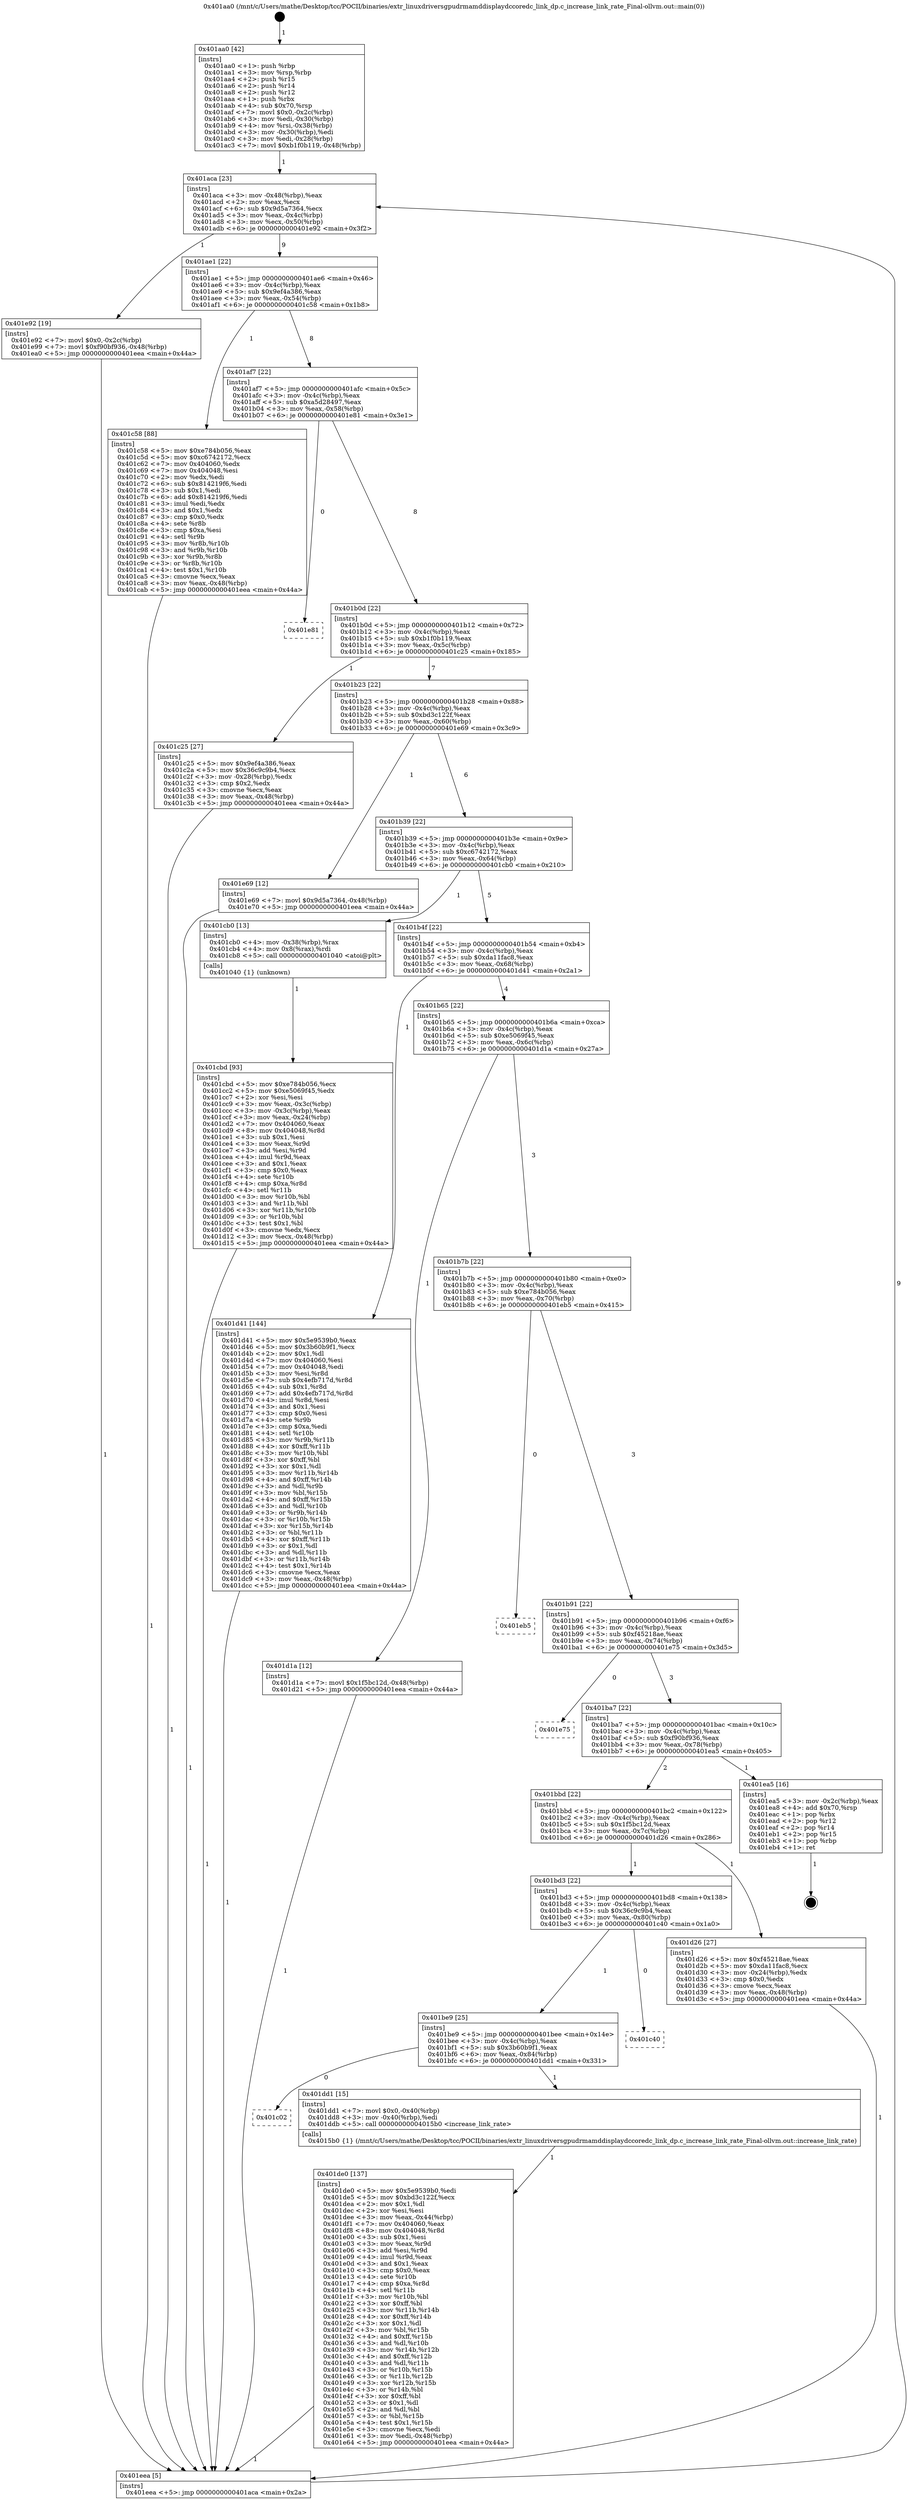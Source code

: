 digraph "0x401aa0" {
  label = "0x401aa0 (/mnt/c/Users/mathe/Desktop/tcc/POCII/binaries/extr_linuxdriversgpudrmamddisplaydccoredc_link_dp.c_increase_link_rate_Final-ollvm.out::main(0))"
  labelloc = "t"
  node[shape=record]

  Entry [label="",width=0.3,height=0.3,shape=circle,fillcolor=black,style=filled]
  "0x401aca" [label="{
     0x401aca [23]\l
     | [instrs]\l
     &nbsp;&nbsp;0x401aca \<+3\>: mov -0x48(%rbp),%eax\l
     &nbsp;&nbsp;0x401acd \<+2\>: mov %eax,%ecx\l
     &nbsp;&nbsp;0x401acf \<+6\>: sub $0x9d5a7364,%ecx\l
     &nbsp;&nbsp;0x401ad5 \<+3\>: mov %eax,-0x4c(%rbp)\l
     &nbsp;&nbsp;0x401ad8 \<+3\>: mov %ecx,-0x50(%rbp)\l
     &nbsp;&nbsp;0x401adb \<+6\>: je 0000000000401e92 \<main+0x3f2\>\l
  }"]
  "0x401e92" [label="{
     0x401e92 [19]\l
     | [instrs]\l
     &nbsp;&nbsp;0x401e92 \<+7\>: movl $0x0,-0x2c(%rbp)\l
     &nbsp;&nbsp;0x401e99 \<+7\>: movl $0xf90bf936,-0x48(%rbp)\l
     &nbsp;&nbsp;0x401ea0 \<+5\>: jmp 0000000000401eea \<main+0x44a\>\l
  }"]
  "0x401ae1" [label="{
     0x401ae1 [22]\l
     | [instrs]\l
     &nbsp;&nbsp;0x401ae1 \<+5\>: jmp 0000000000401ae6 \<main+0x46\>\l
     &nbsp;&nbsp;0x401ae6 \<+3\>: mov -0x4c(%rbp),%eax\l
     &nbsp;&nbsp;0x401ae9 \<+5\>: sub $0x9ef4a386,%eax\l
     &nbsp;&nbsp;0x401aee \<+3\>: mov %eax,-0x54(%rbp)\l
     &nbsp;&nbsp;0x401af1 \<+6\>: je 0000000000401c58 \<main+0x1b8\>\l
  }"]
  Exit [label="",width=0.3,height=0.3,shape=circle,fillcolor=black,style=filled,peripheries=2]
  "0x401c58" [label="{
     0x401c58 [88]\l
     | [instrs]\l
     &nbsp;&nbsp;0x401c58 \<+5\>: mov $0xe784b056,%eax\l
     &nbsp;&nbsp;0x401c5d \<+5\>: mov $0xc6742172,%ecx\l
     &nbsp;&nbsp;0x401c62 \<+7\>: mov 0x404060,%edx\l
     &nbsp;&nbsp;0x401c69 \<+7\>: mov 0x404048,%esi\l
     &nbsp;&nbsp;0x401c70 \<+2\>: mov %edx,%edi\l
     &nbsp;&nbsp;0x401c72 \<+6\>: sub $0x814219f6,%edi\l
     &nbsp;&nbsp;0x401c78 \<+3\>: sub $0x1,%edi\l
     &nbsp;&nbsp;0x401c7b \<+6\>: add $0x814219f6,%edi\l
     &nbsp;&nbsp;0x401c81 \<+3\>: imul %edi,%edx\l
     &nbsp;&nbsp;0x401c84 \<+3\>: and $0x1,%edx\l
     &nbsp;&nbsp;0x401c87 \<+3\>: cmp $0x0,%edx\l
     &nbsp;&nbsp;0x401c8a \<+4\>: sete %r8b\l
     &nbsp;&nbsp;0x401c8e \<+3\>: cmp $0xa,%esi\l
     &nbsp;&nbsp;0x401c91 \<+4\>: setl %r9b\l
     &nbsp;&nbsp;0x401c95 \<+3\>: mov %r8b,%r10b\l
     &nbsp;&nbsp;0x401c98 \<+3\>: and %r9b,%r10b\l
     &nbsp;&nbsp;0x401c9b \<+3\>: xor %r9b,%r8b\l
     &nbsp;&nbsp;0x401c9e \<+3\>: or %r8b,%r10b\l
     &nbsp;&nbsp;0x401ca1 \<+4\>: test $0x1,%r10b\l
     &nbsp;&nbsp;0x401ca5 \<+3\>: cmovne %ecx,%eax\l
     &nbsp;&nbsp;0x401ca8 \<+3\>: mov %eax,-0x48(%rbp)\l
     &nbsp;&nbsp;0x401cab \<+5\>: jmp 0000000000401eea \<main+0x44a\>\l
  }"]
  "0x401af7" [label="{
     0x401af7 [22]\l
     | [instrs]\l
     &nbsp;&nbsp;0x401af7 \<+5\>: jmp 0000000000401afc \<main+0x5c\>\l
     &nbsp;&nbsp;0x401afc \<+3\>: mov -0x4c(%rbp),%eax\l
     &nbsp;&nbsp;0x401aff \<+5\>: sub $0xa5d28497,%eax\l
     &nbsp;&nbsp;0x401b04 \<+3\>: mov %eax,-0x58(%rbp)\l
     &nbsp;&nbsp;0x401b07 \<+6\>: je 0000000000401e81 \<main+0x3e1\>\l
  }"]
  "0x401de0" [label="{
     0x401de0 [137]\l
     | [instrs]\l
     &nbsp;&nbsp;0x401de0 \<+5\>: mov $0x5e9539b0,%edi\l
     &nbsp;&nbsp;0x401de5 \<+5\>: mov $0xbd3c122f,%ecx\l
     &nbsp;&nbsp;0x401dea \<+2\>: mov $0x1,%dl\l
     &nbsp;&nbsp;0x401dec \<+2\>: xor %esi,%esi\l
     &nbsp;&nbsp;0x401dee \<+3\>: mov %eax,-0x44(%rbp)\l
     &nbsp;&nbsp;0x401df1 \<+7\>: mov 0x404060,%eax\l
     &nbsp;&nbsp;0x401df8 \<+8\>: mov 0x404048,%r8d\l
     &nbsp;&nbsp;0x401e00 \<+3\>: sub $0x1,%esi\l
     &nbsp;&nbsp;0x401e03 \<+3\>: mov %eax,%r9d\l
     &nbsp;&nbsp;0x401e06 \<+3\>: add %esi,%r9d\l
     &nbsp;&nbsp;0x401e09 \<+4\>: imul %r9d,%eax\l
     &nbsp;&nbsp;0x401e0d \<+3\>: and $0x1,%eax\l
     &nbsp;&nbsp;0x401e10 \<+3\>: cmp $0x0,%eax\l
     &nbsp;&nbsp;0x401e13 \<+4\>: sete %r10b\l
     &nbsp;&nbsp;0x401e17 \<+4\>: cmp $0xa,%r8d\l
     &nbsp;&nbsp;0x401e1b \<+4\>: setl %r11b\l
     &nbsp;&nbsp;0x401e1f \<+3\>: mov %r10b,%bl\l
     &nbsp;&nbsp;0x401e22 \<+3\>: xor $0xff,%bl\l
     &nbsp;&nbsp;0x401e25 \<+3\>: mov %r11b,%r14b\l
     &nbsp;&nbsp;0x401e28 \<+4\>: xor $0xff,%r14b\l
     &nbsp;&nbsp;0x401e2c \<+3\>: xor $0x1,%dl\l
     &nbsp;&nbsp;0x401e2f \<+3\>: mov %bl,%r15b\l
     &nbsp;&nbsp;0x401e32 \<+4\>: and $0xff,%r15b\l
     &nbsp;&nbsp;0x401e36 \<+3\>: and %dl,%r10b\l
     &nbsp;&nbsp;0x401e39 \<+3\>: mov %r14b,%r12b\l
     &nbsp;&nbsp;0x401e3c \<+4\>: and $0xff,%r12b\l
     &nbsp;&nbsp;0x401e40 \<+3\>: and %dl,%r11b\l
     &nbsp;&nbsp;0x401e43 \<+3\>: or %r10b,%r15b\l
     &nbsp;&nbsp;0x401e46 \<+3\>: or %r11b,%r12b\l
     &nbsp;&nbsp;0x401e49 \<+3\>: xor %r12b,%r15b\l
     &nbsp;&nbsp;0x401e4c \<+3\>: or %r14b,%bl\l
     &nbsp;&nbsp;0x401e4f \<+3\>: xor $0xff,%bl\l
     &nbsp;&nbsp;0x401e52 \<+3\>: or $0x1,%dl\l
     &nbsp;&nbsp;0x401e55 \<+2\>: and %dl,%bl\l
     &nbsp;&nbsp;0x401e57 \<+3\>: or %bl,%r15b\l
     &nbsp;&nbsp;0x401e5a \<+4\>: test $0x1,%r15b\l
     &nbsp;&nbsp;0x401e5e \<+3\>: cmovne %ecx,%edi\l
     &nbsp;&nbsp;0x401e61 \<+3\>: mov %edi,-0x48(%rbp)\l
     &nbsp;&nbsp;0x401e64 \<+5\>: jmp 0000000000401eea \<main+0x44a\>\l
  }"]
  "0x401e81" [label="{
     0x401e81\l
  }", style=dashed]
  "0x401b0d" [label="{
     0x401b0d [22]\l
     | [instrs]\l
     &nbsp;&nbsp;0x401b0d \<+5\>: jmp 0000000000401b12 \<main+0x72\>\l
     &nbsp;&nbsp;0x401b12 \<+3\>: mov -0x4c(%rbp),%eax\l
     &nbsp;&nbsp;0x401b15 \<+5\>: sub $0xb1f0b119,%eax\l
     &nbsp;&nbsp;0x401b1a \<+3\>: mov %eax,-0x5c(%rbp)\l
     &nbsp;&nbsp;0x401b1d \<+6\>: je 0000000000401c25 \<main+0x185\>\l
  }"]
  "0x401c02" [label="{
     0x401c02\l
  }", style=dashed]
  "0x401c25" [label="{
     0x401c25 [27]\l
     | [instrs]\l
     &nbsp;&nbsp;0x401c25 \<+5\>: mov $0x9ef4a386,%eax\l
     &nbsp;&nbsp;0x401c2a \<+5\>: mov $0x36c9c9b4,%ecx\l
     &nbsp;&nbsp;0x401c2f \<+3\>: mov -0x28(%rbp),%edx\l
     &nbsp;&nbsp;0x401c32 \<+3\>: cmp $0x2,%edx\l
     &nbsp;&nbsp;0x401c35 \<+3\>: cmovne %ecx,%eax\l
     &nbsp;&nbsp;0x401c38 \<+3\>: mov %eax,-0x48(%rbp)\l
     &nbsp;&nbsp;0x401c3b \<+5\>: jmp 0000000000401eea \<main+0x44a\>\l
  }"]
  "0x401b23" [label="{
     0x401b23 [22]\l
     | [instrs]\l
     &nbsp;&nbsp;0x401b23 \<+5\>: jmp 0000000000401b28 \<main+0x88\>\l
     &nbsp;&nbsp;0x401b28 \<+3\>: mov -0x4c(%rbp),%eax\l
     &nbsp;&nbsp;0x401b2b \<+5\>: sub $0xbd3c122f,%eax\l
     &nbsp;&nbsp;0x401b30 \<+3\>: mov %eax,-0x60(%rbp)\l
     &nbsp;&nbsp;0x401b33 \<+6\>: je 0000000000401e69 \<main+0x3c9\>\l
  }"]
  "0x401eea" [label="{
     0x401eea [5]\l
     | [instrs]\l
     &nbsp;&nbsp;0x401eea \<+5\>: jmp 0000000000401aca \<main+0x2a\>\l
  }"]
  "0x401aa0" [label="{
     0x401aa0 [42]\l
     | [instrs]\l
     &nbsp;&nbsp;0x401aa0 \<+1\>: push %rbp\l
     &nbsp;&nbsp;0x401aa1 \<+3\>: mov %rsp,%rbp\l
     &nbsp;&nbsp;0x401aa4 \<+2\>: push %r15\l
     &nbsp;&nbsp;0x401aa6 \<+2\>: push %r14\l
     &nbsp;&nbsp;0x401aa8 \<+2\>: push %r12\l
     &nbsp;&nbsp;0x401aaa \<+1\>: push %rbx\l
     &nbsp;&nbsp;0x401aab \<+4\>: sub $0x70,%rsp\l
     &nbsp;&nbsp;0x401aaf \<+7\>: movl $0x0,-0x2c(%rbp)\l
     &nbsp;&nbsp;0x401ab6 \<+3\>: mov %edi,-0x30(%rbp)\l
     &nbsp;&nbsp;0x401ab9 \<+4\>: mov %rsi,-0x38(%rbp)\l
     &nbsp;&nbsp;0x401abd \<+3\>: mov -0x30(%rbp),%edi\l
     &nbsp;&nbsp;0x401ac0 \<+3\>: mov %edi,-0x28(%rbp)\l
     &nbsp;&nbsp;0x401ac3 \<+7\>: movl $0xb1f0b119,-0x48(%rbp)\l
  }"]
  "0x401dd1" [label="{
     0x401dd1 [15]\l
     | [instrs]\l
     &nbsp;&nbsp;0x401dd1 \<+7\>: movl $0x0,-0x40(%rbp)\l
     &nbsp;&nbsp;0x401dd8 \<+3\>: mov -0x40(%rbp),%edi\l
     &nbsp;&nbsp;0x401ddb \<+5\>: call 00000000004015b0 \<increase_link_rate\>\l
     | [calls]\l
     &nbsp;&nbsp;0x4015b0 \{1\} (/mnt/c/Users/mathe/Desktop/tcc/POCII/binaries/extr_linuxdriversgpudrmamddisplaydccoredc_link_dp.c_increase_link_rate_Final-ollvm.out::increase_link_rate)\l
  }"]
  "0x401e69" [label="{
     0x401e69 [12]\l
     | [instrs]\l
     &nbsp;&nbsp;0x401e69 \<+7\>: movl $0x9d5a7364,-0x48(%rbp)\l
     &nbsp;&nbsp;0x401e70 \<+5\>: jmp 0000000000401eea \<main+0x44a\>\l
  }"]
  "0x401b39" [label="{
     0x401b39 [22]\l
     | [instrs]\l
     &nbsp;&nbsp;0x401b39 \<+5\>: jmp 0000000000401b3e \<main+0x9e\>\l
     &nbsp;&nbsp;0x401b3e \<+3\>: mov -0x4c(%rbp),%eax\l
     &nbsp;&nbsp;0x401b41 \<+5\>: sub $0xc6742172,%eax\l
     &nbsp;&nbsp;0x401b46 \<+3\>: mov %eax,-0x64(%rbp)\l
     &nbsp;&nbsp;0x401b49 \<+6\>: je 0000000000401cb0 \<main+0x210\>\l
  }"]
  "0x401be9" [label="{
     0x401be9 [25]\l
     | [instrs]\l
     &nbsp;&nbsp;0x401be9 \<+5\>: jmp 0000000000401bee \<main+0x14e\>\l
     &nbsp;&nbsp;0x401bee \<+3\>: mov -0x4c(%rbp),%eax\l
     &nbsp;&nbsp;0x401bf1 \<+5\>: sub $0x3b60b9f1,%eax\l
     &nbsp;&nbsp;0x401bf6 \<+6\>: mov %eax,-0x84(%rbp)\l
     &nbsp;&nbsp;0x401bfc \<+6\>: je 0000000000401dd1 \<main+0x331\>\l
  }"]
  "0x401cb0" [label="{
     0x401cb0 [13]\l
     | [instrs]\l
     &nbsp;&nbsp;0x401cb0 \<+4\>: mov -0x38(%rbp),%rax\l
     &nbsp;&nbsp;0x401cb4 \<+4\>: mov 0x8(%rax),%rdi\l
     &nbsp;&nbsp;0x401cb8 \<+5\>: call 0000000000401040 \<atoi@plt\>\l
     | [calls]\l
     &nbsp;&nbsp;0x401040 \{1\} (unknown)\l
  }"]
  "0x401b4f" [label="{
     0x401b4f [22]\l
     | [instrs]\l
     &nbsp;&nbsp;0x401b4f \<+5\>: jmp 0000000000401b54 \<main+0xb4\>\l
     &nbsp;&nbsp;0x401b54 \<+3\>: mov -0x4c(%rbp),%eax\l
     &nbsp;&nbsp;0x401b57 \<+5\>: sub $0xda11fac8,%eax\l
     &nbsp;&nbsp;0x401b5c \<+3\>: mov %eax,-0x68(%rbp)\l
     &nbsp;&nbsp;0x401b5f \<+6\>: je 0000000000401d41 \<main+0x2a1\>\l
  }"]
  "0x401cbd" [label="{
     0x401cbd [93]\l
     | [instrs]\l
     &nbsp;&nbsp;0x401cbd \<+5\>: mov $0xe784b056,%ecx\l
     &nbsp;&nbsp;0x401cc2 \<+5\>: mov $0xe5069f45,%edx\l
     &nbsp;&nbsp;0x401cc7 \<+2\>: xor %esi,%esi\l
     &nbsp;&nbsp;0x401cc9 \<+3\>: mov %eax,-0x3c(%rbp)\l
     &nbsp;&nbsp;0x401ccc \<+3\>: mov -0x3c(%rbp),%eax\l
     &nbsp;&nbsp;0x401ccf \<+3\>: mov %eax,-0x24(%rbp)\l
     &nbsp;&nbsp;0x401cd2 \<+7\>: mov 0x404060,%eax\l
     &nbsp;&nbsp;0x401cd9 \<+8\>: mov 0x404048,%r8d\l
     &nbsp;&nbsp;0x401ce1 \<+3\>: sub $0x1,%esi\l
     &nbsp;&nbsp;0x401ce4 \<+3\>: mov %eax,%r9d\l
     &nbsp;&nbsp;0x401ce7 \<+3\>: add %esi,%r9d\l
     &nbsp;&nbsp;0x401cea \<+4\>: imul %r9d,%eax\l
     &nbsp;&nbsp;0x401cee \<+3\>: and $0x1,%eax\l
     &nbsp;&nbsp;0x401cf1 \<+3\>: cmp $0x0,%eax\l
     &nbsp;&nbsp;0x401cf4 \<+4\>: sete %r10b\l
     &nbsp;&nbsp;0x401cf8 \<+4\>: cmp $0xa,%r8d\l
     &nbsp;&nbsp;0x401cfc \<+4\>: setl %r11b\l
     &nbsp;&nbsp;0x401d00 \<+3\>: mov %r10b,%bl\l
     &nbsp;&nbsp;0x401d03 \<+3\>: and %r11b,%bl\l
     &nbsp;&nbsp;0x401d06 \<+3\>: xor %r11b,%r10b\l
     &nbsp;&nbsp;0x401d09 \<+3\>: or %r10b,%bl\l
     &nbsp;&nbsp;0x401d0c \<+3\>: test $0x1,%bl\l
     &nbsp;&nbsp;0x401d0f \<+3\>: cmovne %edx,%ecx\l
     &nbsp;&nbsp;0x401d12 \<+3\>: mov %ecx,-0x48(%rbp)\l
     &nbsp;&nbsp;0x401d15 \<+5\>: jmp 0000000000401eea \<main+0x44a\>\l
  }"]
  "0x401c40" [label="{
     0x401c40\l
  }", style=dashed]
  "0x401d41" [label="{
     0x401d41 [144]\l
     | [instrs]\l
     &nbsp;&nbsp;0x401d41 \<+5\>: mov $0x5e9539b0,%eax\l
     &nbsp;&nbsp;0x401d46 \<+5\>: mov $0x3b60b9f1,%ecx\l
     &nbsp;&nbsp;0x401d4b \<+2\>: mov $0x1,%dl\l
     &nbsp;&nbsp;0x401d4d \<+7\>: mov 0x404060,%esi\l
     &nbsp;&nbsp;0x401d54 \<+7\>: mov 0x404048,%edi\l
     &nbsp;&nbsp;0x401d5b \<+3\>: mov %esi,%r8d\l
     &nbsp;&nbsp;0x401d5e \<+7\>: sub $0x4efb717d,%r8d\l
     &nbsp;&nbsp;0x401d65 \<+4\>: sub $0x1,%r8d\l
     &nbsp;&nbsp;0x401d69 \<+7\>: add $0x4efb717d,%r8d\l
     &nbsp;&nbsp;0x401d70 \<+4\>: imul %r8d,%esi\l
     &nbsp;&nbsp;0x401d74 \<+3\>: and $0x1,%esi\l
     &nbsp;&nbsp;0x401d77 \<+3\>: cmp $0x0,%esi\l
     &nbsp;&nbsp;0x401d7a \<+4\>: sete %r9b\l
     &nbsp;&nbsp;0x401d7e \<+3\>: cmp $0xa,%edi\l
     &nbsp;&nbsp;0x401d81 \<+4\>: setl %r10b\l
     &nbsp;&nbsp;0x401d85 \<+3\>: mov %r9b,%r11b\l
     &nbsp;&nbsp;0x401d88 \<+4\>: xor $0xff,%r11b\l
     &nbsp;&nbsp;0x401d8c \<+3\>: mov %r10b,%bl\l
     &nbsp;&nbsp;0x401d8f \<+3\>: xor $0xff,%bl\l
     &nbsp;&nbsp;0x401d92 \<+3\>: xor $0x1,%dl\l
     &nbsp;&nbsp;0x401d95 \<+3\>: mov %r11b,%r14b\l
     &nbsp;&nbsp;0x401d98 \<+4\>: and $0xff,%r14b\l
     &nbsp;&nbsp;0x401d9c \<+3\>: and %dl,%r9b\l
     &nbsp;&nbsp;0x401d9f \<+3\>: mov %bl,%r15b\l
     &nbsp;&nbsp;0x401da2 \<+4\>: and $0xff,%r15b\l
     &nbsp;&nbsp;0x401da6 \<+3\>: and %dl,%r10b\l
     &nbsp;&nbsp;0x401da9 \<+3\>: or %r9b,%r14b\l
     &nbsp;&nbsp;0x401dac \<+3\>: or %r10b,%r15b\l
     &nbsp;&nbsp;0x401daf \<+3\>: xor %r15b,%r14b\l
     &nbsp;&nbsp;0x401db2 \<+3\>: or %bl,%r11b\l
     &nbsp;&nbsp;0x401db5 \<+4\>: xor $0xff,%r11b\l
     &nbsp;&nbsp;0x401db9 \<+3\>: or $0x1,%dl\l
     &nbsp;&nbsp;0x401dbc \<+3\>: and %dl,%r11b\l
     &nbsp;&nbsp;0x401dbf \<+3\>: or %r11b,%r14b\l
     &nbsp;&nbsp;0x401dc2 \<+4\>: test $0x1,%r14b\l
     &nbsp;&nbsp;0x401dc6 \<+3\>: cmovne %ecx,%eax\l
     &nbsp;&nbsp;0x401dc9 \<+3\>: mov %eax,-0x48(%rbp)\l
     &nbsp;&nbsp;0x401dcc \<+5\>: jmp 0000000000401eea \<main+0x44a\>\l
  }"]
  "0x401b65" [label="{
     0x401b65 [22]\l
     | [instrs]\l
     &nbsp;&nbsp;0x401b65 \<+5\>: jmp 0000000000401b6a \<main+0xca\>\l
     &nbsp;&nbsp;0x401b6a \<+3\>: mov -0x4c(%rbp),%eax\l
     &nbsp;&nbsp;0x401b6d \<+5\>: sub $0xe5069f45,%eax\l
     &nbsp;&nbsp;0x401b72 \<+3\>: mov %eax,-0x6c(%rbp)\l
     &nbsp;&nbsp;0x401b75 \<+6\>: je 0000000000401d1a \<main+0x27a\>\l
  }"]
  "0x401bd3" [label="{
     0x401bd3 [22]\l
     | [instrs]\l
     &nbsp;&nbsp;0x401bd3 \<+5\>: jmp 0000000000401bd8 \<main+0x138\>\l
     &nbsp;&nbsp;0x401bd8 \<+3\>: mov -0x4c(%rbp),%eax\l
     &nbsp;&nbsp;0x401bdb \<+5\>: sub $0x36c9c9b4,%eax\l
     &nbsp;&nbsp;0x401be0 \<+3\>: mov %eax,-0x80(%rbp)\l
     &nbsp;&nbsp;0x401be3 \<+6\>: je 0000000000401c40 \<main+0x1a0\>\l
  }"]
  "0x401d1a" [label="{
     0x401d1a [12]\l
     | [instrs]\l
     &nbsp;&nbsp;0x401d1a \<+7\>: movl $0x1f5bc12d,-0x48(%rbp)\l
     &nbsp;&nbsp;0x401d21 \<+5\>: jmp 0000000000401eea \<main+0x44a\>\l
  }"]
  "0x401b7b" [label="{
     0x401b7b [22]\l
     | [instrs]\l
     &nbsp;&nbsp;0x401b7b \<+5\>: jmp 0000000000401b80 \<main+0xe0\>\l
     &nbsp;&nbsp;0x401b80 \<+3\>: mov -0x4c(%rbp),%eax\l
     &nbsp;&nbsp;0x401b83 \<+5\>: sub $0xe784b056,%eax\l
     &nbsp;&nbsp;0x401b88 \<+3\>: mov %eax,-0x70(%rbp)\l
     &nbsp;&nbsp;0x401b8b \<+6\>: je 0000000000401eb5 \<main+0x415\>\l
  }"]
  "0x401d26" [label="{
     0x401d26 [27]\l
     | [instrs]\l
     &nbsp;&nbsp;0x401d26 \<+5\>: mov $0xf45218ae,%eax\l
     &nbsp;&nbsp;0x401d2b \<+5\>: mov $0xda11fac8,%ecx\l
     &nbsp;&nbsp;0x401d30 \<+3\>: mov -0x24(%rbp),%edx\l
     &nbsp;&nbsp;0x401d33 \<+3\>: cmp $0x0,%edx\l
     &nbsp;&nbsp;0x401d36 \<+3\>: cmove %ecx,%eax\l
     &nbsp;&nbsp;0x401d39 \<+3\>: mov %eax,-0x48(%rbp)\l
     &nbsp;&nbsp;0x401d3c \<+5\>: jmp 0000000000401eea \<main+0x44a\>\l
  }"]
  "0x401eb5" [label="{
     0x401eb5\l
  }", style=dashed]
  "0x401b91" [label="{
     0x401b91 [22]\l
     | [instrs]\l
     &nbsp;&nbsp;0x401b91 \<+5\>: jmp 0000000000401b96 \<main+0xf6\>\l
     &nbsp;&nbsp;0x401b96 \<+3\>: mov -0x4c(%rbp),%eax\l
     &nbsp;&nbsp;0x401b99 \<+5\>: sub $0xf45218ae,%eax\l
     &nbsp;&nbsp;0x401b9e \<+3\>: mov %eax,-0x74(%rbp)\l
     &nbsp;&nbsp;0x401ba1 \<+6\>: je 0000000000401e75 \<main+0x3d5\>\l
  }"]
  "0x401bbd" [label="{
     0x401bbd [22]\l
     | [instrs]\l
     &nbsp;&nbsp;0x401bbd \<+5\>: jmp 0000000000401bc2 \<main+0x122\>\l
     &nbsp;&nbsp;0x401bc2 \<+3\>: mov -0x4c(%rbp),%eax\l
     &nbsp;&nbsp;0x401bc5 \<+5\>: sub $0x1f5bc12d,%eax\l
     &nbsp;&nbsp;0x401bca \<+3\>: mov %eax,-0x7c(%rbp)\l
     &nbsp;&nbsp;0x401bcd \<+6\>: je 0000000000401d26 \<main+0x286\>\l
  }"]
  "0x401e75" [label="{
     0x401e75\l
  }", style=dashed]
  "0x401ba7" [label="{
     0x401ba7 [22]\l
     | [instrs]\l
     &nbsp;&nbsp;0x401ba7 \<+5\>: jmp 0000000000401bac \<main+0x10c\>\l
     &nbsp;&nbsp;0x401bac \<+3\>: mov -0x4c(%rbp),%eax\l
     &nbsp;&nbsp;0x401baf \<+5\>: sub $0xf90bf936,%eax\l
     &nbsp;&nbsp;0x401bb4 \<+3\>: mov %eax,-0x78(%rbp)\l
     &nbsp;&nbsp;0x401bb7 \<+6\>: je 0000000000401ea5 \<main+0x405\>\l
  }"]
  "0x401ea5" [label="{
     0x401ea5 [16]\l
     | [instrs]\l
     &nbsp;&nbsp;0x401ea5 \<+3\>: mov -0x2c(%rbp),%eax\l
     &nbsp;&nbsp;0x401ea8 \<+4\>: add $0x70,%rsp\l
     &nbsp;&nbsp;0x401eac \<+1\>: pop %rbx\l
     &nbsp;&nbsp;0x401ead \<+2\>: pop %r12\l
     &nbsp;&nbsp;0x401eaf \<+2\>: pop %r14\l
     &nbsp;&nbsp;0x401eb1 \<+2\>: pop %r15\l
     &nbsp;&nbsp;0x401eb3 \<+1\>: pop %rbp\l
     &nbsp;&nbsp;0x401eb4 \<+1\>: ret\l
  }"]
  Entry -> "0x401aa0" [label=" 1"]
  "0x401aca" -> "0x401e92" [label=" 1"]
  "0x401aca" -> "0x401ae1" [label=" 9"]
  "0x401ea5" -> Exit [label=" 1"]
  "0x401ae1" -> "0x401c58" [label=" 1"]
  "0x401ae1" -> "0x401af7" [label=" 8"]
  "0x401e92" -> "0x401eea" [label=" 1"]
  "0x401af7" -> "0x401e81" [label=" 0"]
  "0x401af7" -> "0x401b0d" [label=" 8"]
  "0x401e69" -> "0x401eea" [label=" 1"]
  "0x401b0d" -> "0x401c25" [label=" 1"]
  "0x401b0d" -> "0x401b23" [label=" 7"]
  "0x401c25" -> "0x401eea" [label=" 1"]
  "0x401aa0" -> "0x401aca" [label=" 1"]
  "0x401eea" -> "0x401aca" [label=" 9"]
  "0x401c58" -> "0x401eea" [label=" 1"]
  "0x401de0" -> "0x401eea" [label=" 1"]
  "0x401b23" -> "0x401e69" [label=" 1"]
  "0x401b23" -> "0x401b39" [label=" 6"]
  "0x401dd1" -> "0x401de0" [label=" 1"]
  "0x401b39" -> "0x401cb0" [label=" 1"]
  "0x401b39" -> "0x401b4f" [label=" 5"]
  "0x401cb0" -> "0x401cbd" [label=" 1"]
  "0x401cbd" -> "0x401eea" [label=" 1"]
  "0x401be9" -> "0x401dd1" [label=" 1"]
  "0x401b4f" -> "0x401d41" [label=" 1"]
  "0x401b4f" -> "0x401b65" [label=" 4"]
  "0x401be9" -> "0x401c02" [label=" 0"]
  "0x401b65" -> "0x401d1a" [label=" 1"]
  "0x401b65" -> "0x401b7b" [label=" 3"]
  "0x401d1a" -> "0x401eea" [label=" 1"]
  "0x401bd3" -> "0x401c40" [label=" 0"]
  "0x401b7b" -> "0x401eb5" [label=" 0"]
  "0x401b7b" -> "0x401b91" [label=" 3"]
  "0x401bd3" -> "0x401be9" [label=" 1"]
  "0x401b91" -> "0x401e75" [label=" 0"]
  "0x401b91" -> "0x401ba7" [label=" 3"]
  "0x401d26" -> "0x401eea" [label=" 1"]
  "0x401ba7" -> "0x401ea5" [label=" 1"]
  "0x401ba7" -> "0x401bbd" [label=" 2"]
  "0x401d41" -> "0x401eea" [label=" 1"]
  "0x401bbd" -> "0x401d26" [label=" 1"]
  "0x401bbd" -> "0x401bd3" [label=" 1"]
}
